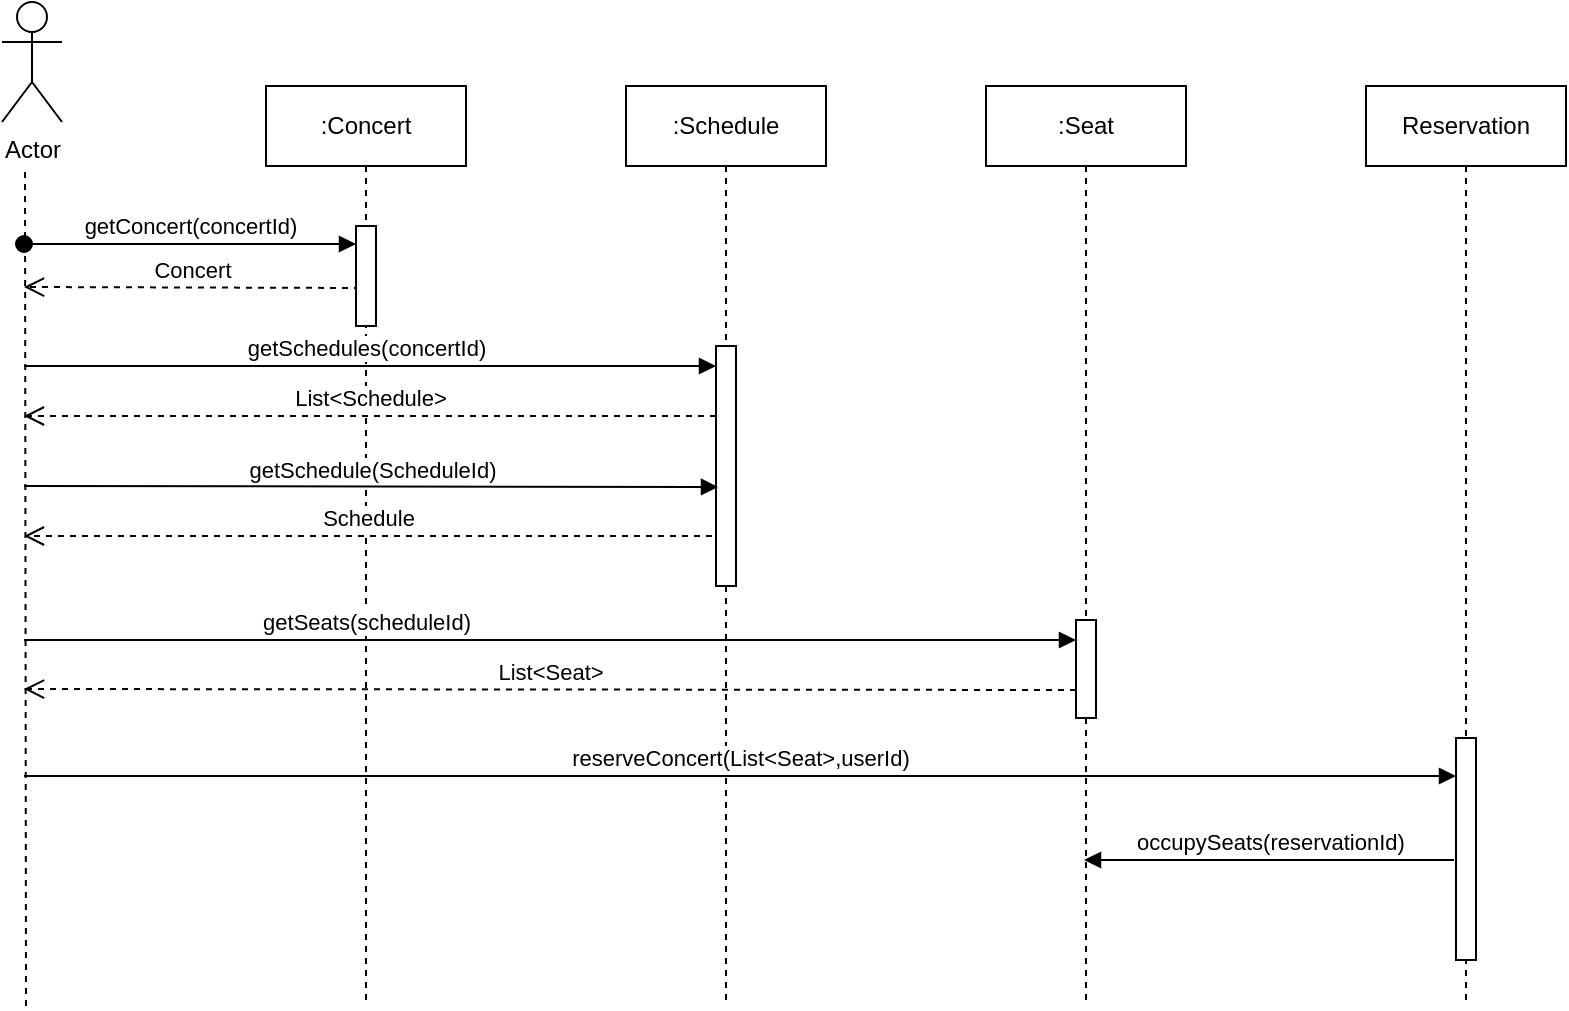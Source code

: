 <mxfile version="24.2.2" type="github">
  <diagram name="Page-1" id="2YBvvXClWsGukQMizWep">
    <mxGraphModel dx="1430" dy="786" grid="1" gridSize="10" guides="1" tooltips="1" connect="1" arrows="1" fold="1" page="1" pageScale="1" pageWidth="850" pageHeight="1100" math="0" shadow="0">
      <root>
        <mxCell id="0" />
        <mxCell id="1" parent="0" />
        <mxCell id="XITLdkzuaWW9dAgO7Yf1-12" value="Concert" style="html=1;verticalAlign=bottom;endArrow=open;dashed=1;endSize=8;edgeStyle=elbowEdgeStyle;elbow=vertical;curved=0;rounded=0;" edge="1" parent="1">
          <mxGeometry relative="1" as="geometry">
            <mxPoint x="40" y="170" as="targetPoint" />
            <Array as="points" />
            <mxPoint x="208" y="171" as="sourcePoint" />
          </mxGeometry>
        </mxCell>
        <mxCell id="aM9ryv3xv72pqoxQDRHE-1" value=":Concert" style="shape=umlLifeline;perimeter=lifelinePerimeter;whiteSpace=wrap;html=1;container=0;dropTarget=0;collapsible=0;recursiveResize=0;outlineConnect=0;portConstraint=eastwest;newEdgeStyle={&quot;edgeStyle&quot;:&quot;elbowEdgeStyle&quot;,&quot;elbow&quot;:&quot;vertical&quot;,&quot;curved&quot;:0,&quot;rounded&quot;:0};" parent="1" vertex="1">
          <mxGeometry x="161" y="70" width="100" height="460" as="geometry" />
        </mxCell>
        <mxCell id="aM9ryv3xv72pqoxQDRHE-3" value="getConcert(concertId)" style="html=1;verticalAlign=bottom;startArrow=oval;endArrow=block;startSize=8;edgeStyle=elbowEdgeStyle;elbow=vertical;curved=0;rounded=0;" parent="aM9ryv3xv72pqoxQDRHE-1" target="aM9ryv3xv72pqoxQDRHE-2" edge="1">
          <mxGeometry relative="1" as="geometry">
            <mxPoint x="-121" y="79" as="sourcePoint" />
            <mxPoint x="49.5" y="79" as="targetPoint" />
          </mxGeometry>
        </mxCell>
        <mxCell id="aM9ryv3xv72pqoxQDRHE-2" value="" style="html=1;points=[];perimeter=orthogonalPerimeter;outlineConnect=0;targetShapes=umlLifeline;portConstraint=eastwest;newEdgeStyle={&quot;edgeStyle&quot;:&quot;elbowEdgeStyle&quot;,&quot;elbow&quot;:&quot;vertical&quot;,&quot;curved&quot;:0,&quot;rounded&quot;:0};" parent="aM9ryv3xv72pqoxQDRHE-1" vertex="1">
          <mxGeometry x="45" y="70" width="10" height="50" as="geometry" />
        </mxCell>
        <mxCell id="aM9ryv3xv72pqoxQDRHE-5" value=":Schedule" style="shape=umlLifeline;perimeter=lifelinePerimeter;whiteSpace=wrap;html=1;container=0;dropTarget=0;collapsible=0;recursiveResize=0;outlineConnect=0;portConstraint=eastwest;newEdgeStyle={&quot;edgeStyle&quot;:&quot;elbowEdgeStyle&quot;,&quot;elbow&quot;:&quot;vertical&quot;,&quot;curved&quot;:0,&quot;rounded&quot;:0};" parent="1" vertex="1">
          <mxGeometry x="341" y="70" width="100" height="460" as="geometry" />
        </mxCell>
        <mxCell id="aM9ryv3xv72pqoxQDRHE-6" value="" style="html=1;points=[];perimeter=orthogonalPerimeter;outlineConnect=0;targetShapes=umlLifeline;portConstraint=eastwest;newEdgeStyle={&quot;edgeStyle&quot;:&quot;elbowEdgeStyle&quot;,&quot;elbow&quot;:&quot;vertical&quot;,&quot;curved&quot;:0,&quot;rounded&quot;:0};" parent="aM9ryv3xv72pqoxQDRHE-5" vertex="1">
          <mxGeometry x="45" y="130" width="10" height="120" as="geometry" />
        </mxCell>
        <mxCell id="aM9ryv3xv72pqoxQDRHE-7" value="getSchedules(concertId)" style="html=1;verticalAlign=bottom;endArrow=block;edgeStyle=elbowEdgeStyle;elbow=vertical;curved=0;rounded=0;" parent="1" target="aM9ryv3xv72pqoxQDRHE-6" edge="1">
          <mxGeometry x="0.001" relative="1" as="geometry">
            <mxPoint x="45" y="210" as="sourcePoint" />
            <Array as="points">
              <mxPoint x="40" y="210" />
            </Array>
            <mxPoint x="382" y="211" as="targetPoint" />
            <mxPoint as="offset" />
          </mxGeometry>
        </mxCell>
        <mxCell id="aM9ryv3xv72pqoxQDRHE-8" value="List&amp;lt;Schedule&amp;gt;" style="html=1;verticalAlign=bottom;endArrow=open;dashed=1;endSize=8;edgeStyle=elbowEdgeStyle;elbow=vertical;curved=0;rounded=0;" parent="1" edge="1">
          <mxGeometry relative="1" as="geometry">
            <mxPoint x="40" y="235" as="targetPoint" />
            <Array as="points">
              <mxPoint x="311" y="235" />
            </Array>
            <mxPoint x="386" y="235" as="sourcePoint" />
            <mxPoint as="offset" />
          </mxGeometry>
        </mxCell>
        <mxCell id="XITLdkzuaWW9dAgO7Yf1-1" value="Actor" style="shape=umlActor;verticalLabelPosition=bottom;verticalAlign=top;html=1;outlineConnect=0;" vertex="1" parent="1">
          <mxGeometry x="29" y="28" width="30" height="60" as="geometry" />
        </mxCell>
        <mxCell id="XITLdkzuaWW9dAgO7Yf1-2" value=":Seat" style="shape=umlLifeline;perimeter=lifelinePerimeter;whiteSpace=wrap;html=1;container=0;dropTarget=0;collapsible=0;recursiveResize=0;outlineConnect=0;portConstraint=eastwest;newEdgeStyle={&quot;edgeStyle&quot;:&quot;elbowEdgeStyle&quot;,&quot;elbow&quot;:&quot;vertical&quot;,&quot;curved&quot;:0,&quot;rounded&quot;:0};" vertex="1" parent="1">
          <mxGeometry x="521" y="70" width="100" height="460" as="geometry" />
        </mxCell>
        <mxCell id="XITLdkzuaWW9dAgO7Yf1-4" value="Reservation" style="shape=umlLifeline;perimeter=lifelinePerimeter;whiteSpace=wrap;html=1;container=0;dropTarget=0;collapsible=0;recursiveResize=0;outlineConnect=0;portConstraint=eastwest;newEdgeStyle={&quot;edgeStyle&quot;:&quot;elbowEdgeStyle&quot;,&quot;elbow&quot;:&quot;vertical&quot;,&quot;curved&quot;:0,&quot;rounded&quot;:0};" vertex="1" parent="1">
          <mxGeometry x="711" y="70" width="100" height="460" as="geometry" />
        </mxCell>
        <mxCell id="XITLdkzuaWW9dAgO7Yf1-5" value="" style="html=1;points=[];perimeter=orthogonalPerimeter;outlineConnect=0;targetShapes=umlLifeline;portConstraint=eastwest;newEdgeStyle={&quot;edgeStyle&quot;:&quot;elbowEdgeStyle&quot;,&quot;elbow&quot;:&quot;vertical&quot;,&quot;curved&quot;:0,&quot;rounded&quot;:0};" vertex="1" parent="XITLdkzuaWW9dAgO7Yf1-4">
          <mxGeometry x="45" y="326" width="10" height="111" as="geometry" />
        </mxCell>
        <mxCell id="XITLdkzuaWW9dAgO7Yf1-10" value="" style="endArrow=none;dashed=1;html=1;rounded=0;" edge="1" parent="1">
          <mxGeometry width="50" height="50" relative="1" as="geometry">
            <mxPoint x="41" y="530" as="sourcePoint" />
            <mxPoint x="40.5" y="110" as="targetPoint" />
          </mxGeometry>
        </mxCell>
        <mxCell id="XITLdkzuaWW9dAgO7Yf1-13" value="getSchedule(ScheduleId)" style="html=1;verticalAlign=bottom;endArrow=block;edgeStyle=elbowEdgeStyle;elbow=vertical;curved=0;rounded=0;" edge="1" parent="1">
          <mxGeometry relative="1" as="geometry">
            <mxPoint x="40" y="270" as="sourcePoint" />
            <Array as="points" />
            <mxPoint x="387" y="271" as="targetPoint" />
          </mxGeometry>
        </mxCell>
        <mxCell id="XITLdkzuaWW9dAgO7Yf1-14" value="Schedule" style="html=1;verticalAlign=bottom;endArrow=open;dashed=1;endSize=8;edgeStyle=elbowEdgeStyle;elbow=vertical;curved=0;rounded=0;" edge="1" parent="1">
          <mxGeometry relative="1" as="geometry">
            <mxPoint x="40" y="295" as="targetPoint" />
            <Array as="points">
              <mxPoint x="309" y="295" />
            </Array>
            <mxPoint x="384" y="295" as="sourcePoint" />
          </mxGeometry>
        </mxCell>
        <mxCell id="XITLdkzuaWW9dAgO7Yf1-16" value="" style="html=1;points=[];perimeter=orthogonalPerimeter;outlineConnect=0;targetShapes=umlLifeline;portConstraint=eastwest;newEdgeStyle={&quot;edgeStyle&quot;:&quot;elbowEdgeStyle&quot;,&quot;elbow&quot;:&quot;vertical&quot;,&quot;curved&quot;:0,&quot;rounded&quot;:0};" vertex="1" parent="1">
          <mxGeometry x="566" y="337" width="10" height="49" as="geometry" />
        </mxCell>
        <mxCell id="XITLdkzuaWW9dAgO7Yf1-17" value="getSeats(scheduleId)" style="html=1;verticalAlign=bottom;endArrow=block;edgeStyle=elbowEdgeStyle;elbow=vertical;curved=0;rounded=0;" edge="1" parent="1" target="XITLdkzuaWW9dAgO7Yf1-16">
          <mxGeometry x="0.001" relative="1" as="geometry">
            <mxPoint x="225" y="347" as="sourcePoint" />
            <Array as="points">
              <mxPoint x="40" y="347" />
            </Array>
            <mxPoint x="562" y="348" as="targetPoint" />
            <mxPoint as="offset" />
          </mxGeometry>
        </mxCell>
        <mxCell id="XITLdkzuaWW9dAgO7Yf1-18" value="List&amp;lt;Seat&amp;gt;" style="html=1;verticalAlign=bottom;endArrow=open;dashed=1;endSize=8;edgeStyle=elbowEdgeStyle;elbow=vertical;curved=0;rounded=0;" edge="1" parent="1">
          <mxGeometry relative="1" as="geometry">
            <mxPoint x="40" y="371" as="targetPoint" />
            <Array as="points" />
            <mxPoint x="566" y="372" as="sourcePoint" />
            <mxPoint as="offset" />
          </mxGeometry>
        </mxCell>
        <mxCell id="XITLdkzuaWW9dAgO7Yf1-21" value="reserveConcert(List&amp;lt;Seat&amp;gt;,userId)" style="html=1;verticalAlign=bottom;endArrow=block;edgeStyle=elbowEdgeStyle;elbow=vertical;curved=0;rounded=0;" edge="1" parent="1" target="XITLdkzuaWW9dAgO7Yf1-5">
          <mxGeometry relative="1" as="geometry">
            <mxPoint x="40" y="415" as="sourcePoint" />
            <Array as="points">
              <mxPoint x="488" y="415" />
            </Array>
            <mxPoint x="750" y="415" as="targetPoint" />
          </mxGeometry>
        </mxCell>
        <mxCell id="XITLdkzuaWW9dAgO7Yf1-22" value="occupySeats(reservationId)" style="html=1;verticalAlign=bottom;endArrow=block;edgeStyle=elbowEdgeStyle;elbow=vertical;curved=0;rounded=0;" edge="1" parent="1">
          <mxGeometry x="0.001" relative="1" as="geometry">
            <mxPoint x="755" y="457" as="sourcePoint" />
            <Array as="points">
              <mxPoint x="570" y="457" />
            </Array>
            <mxPoint x="570" y="457" as="targetPoint" />
            <mxPoint as="offset" />
          </mxGeometry>
        </mxCell>
      </root>
    </mxGraphModel>
  </diagram>
</mxfile>
